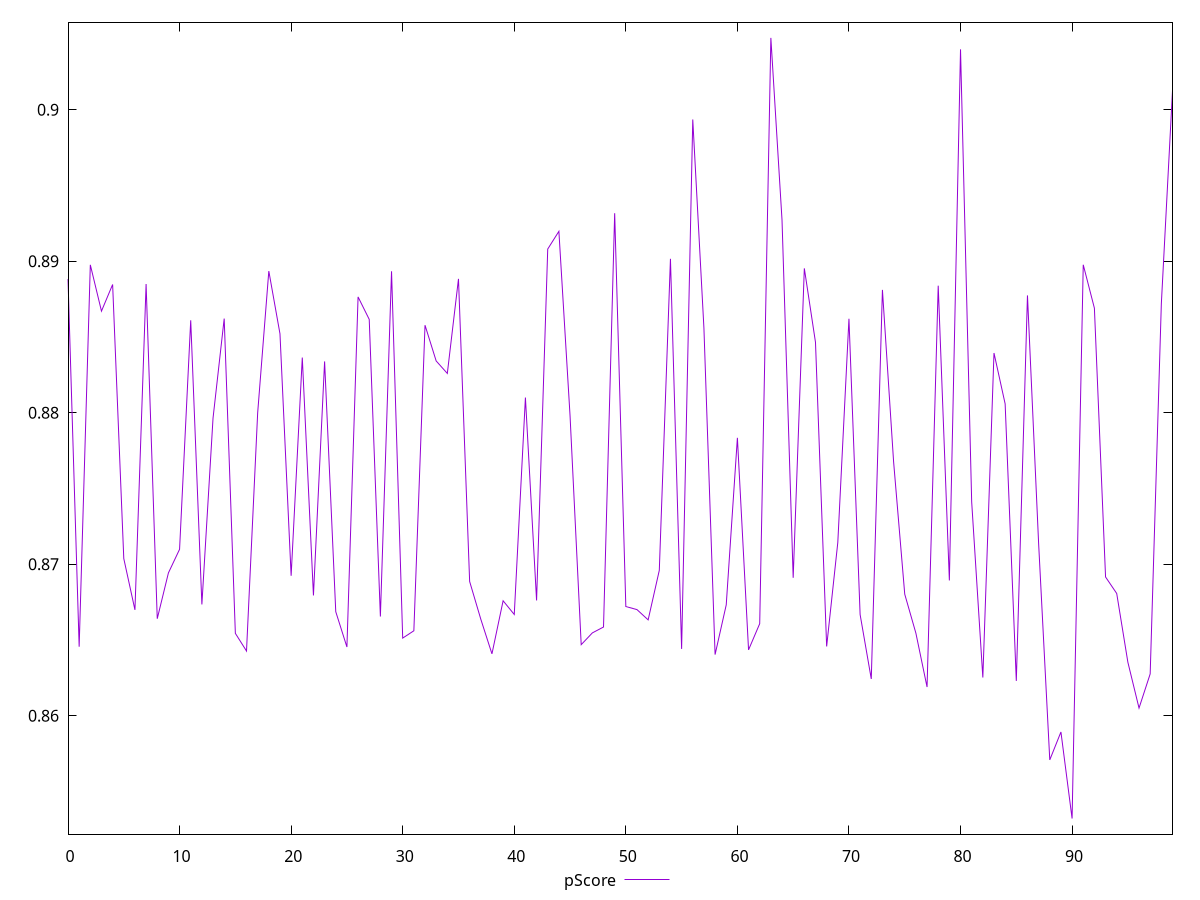 reset

$pScore <<EOF
0 0.8888275088974592
1 0.8645606260646064
2 0.8897678770374634
3 0.8867124546218892
4 0.8884712500622688
5 0.8703789487984107
6 0.866994125941818
7 0.8885009587305217
8 0.866410402372289
9 0.8694329961844245
10 0.8709926418802304
11 0.8861082888990788
12 0.8673537763665257
13 0.8796510197199934
14 0.8862197023894741
15 0.865445192156261
16 0.8642786106180559
17 0.8799896286899362
18 0.8893551138987859
19 0.8852151594070686
20 0.8692445625143991
21 0.8836481735589494
22 0.8679481932214449
23 0.8833916906585689
24 0.8668741496839488
25 0.8645436504191133
26 0.8876506790558922
27 0.8861668587181022
28 0.8665551962688333
29 0.8893411593668623
30 0.8651326393566239
31 0.8656144267796892
32 0.8857837589128106
33 0.8834235606273059
34 0.8826000171243895
35 0.8888416351118612
36 0.8688683570951613
37 0.8663810979825756
38 0.8640916643123193
39 0.8675948394035624
40 0.8666907773446078
41 0.8810096133350465
42 0.8676166939417718
43 0.8908109567444942
44 0.8919803733494519
45 0.8798095661137249
46 0.8646984554573409
47 0.8654752507458766
48 0.8658624733749265
49 0.8931770688008025
50 0.8672135368920132
51 0.8670119907794324
52 0.8663338369485915
53 0.8696030931421574
54 0.890164321692582
55 0.8644181055342228
56 0.8993607699191268
57 0.885587403507654
58 0.8640427209882874
59 0.8673252236673202
60 0.8783499513291082
61 0.8643553146065834
62 0.8660838588127573
63 0.9047461399243133
64 0.8927247126539419
65 0.8691138055635264
66 0.8895356023506187
67 0.8846557441751414
68 0.8645801726599123
69 0.8714421444020379
70 0.8862111339202035
71 0.8666861788778004
72 0.8624355889822658
73 0.8881158734993682
74 0.8767856791659248
75 0.8680290917140182
76 0.8654544254743847
77 0.8619026081244476
78 0.8883928579507129
79 0.8689353173038745
80 0.903992380027704
81 0.8741167282894777
82 0.8625290369534503
83 0.8839472513812805
84 0.8805904133590052
85 0.8623032666137423
86 0.8877514532195439
87 0.8713873146240735
88 0.857091698971543
89 0.8589347885364578
90 0.8532231030743354
91 0.8897720980801682
92 0.8869085077286789
93 0.8691655069317157
94 0.8680763998060437
95 0.8635368811158062
96 0.8605128753384825
97 0.8627675834627961
98 0.8872009393509546
99 0.9012549049721351
EOF

set key outside below
set xrange [0:99]
set yrange [0.8521926423373358:0.9057766006613128]
set trange [0.8521926423373358:0.9057766006613128]
set terminal svg size 640, 500 enhanced background rgb 'white'
set output "report_00025_2021-02-22T21:38:55.199Z/first-meaningful-paint/samples/pages+cached+noadtech+nomedia/pScore/values.svg"

plot $pScore title "pScore" with line

reset

